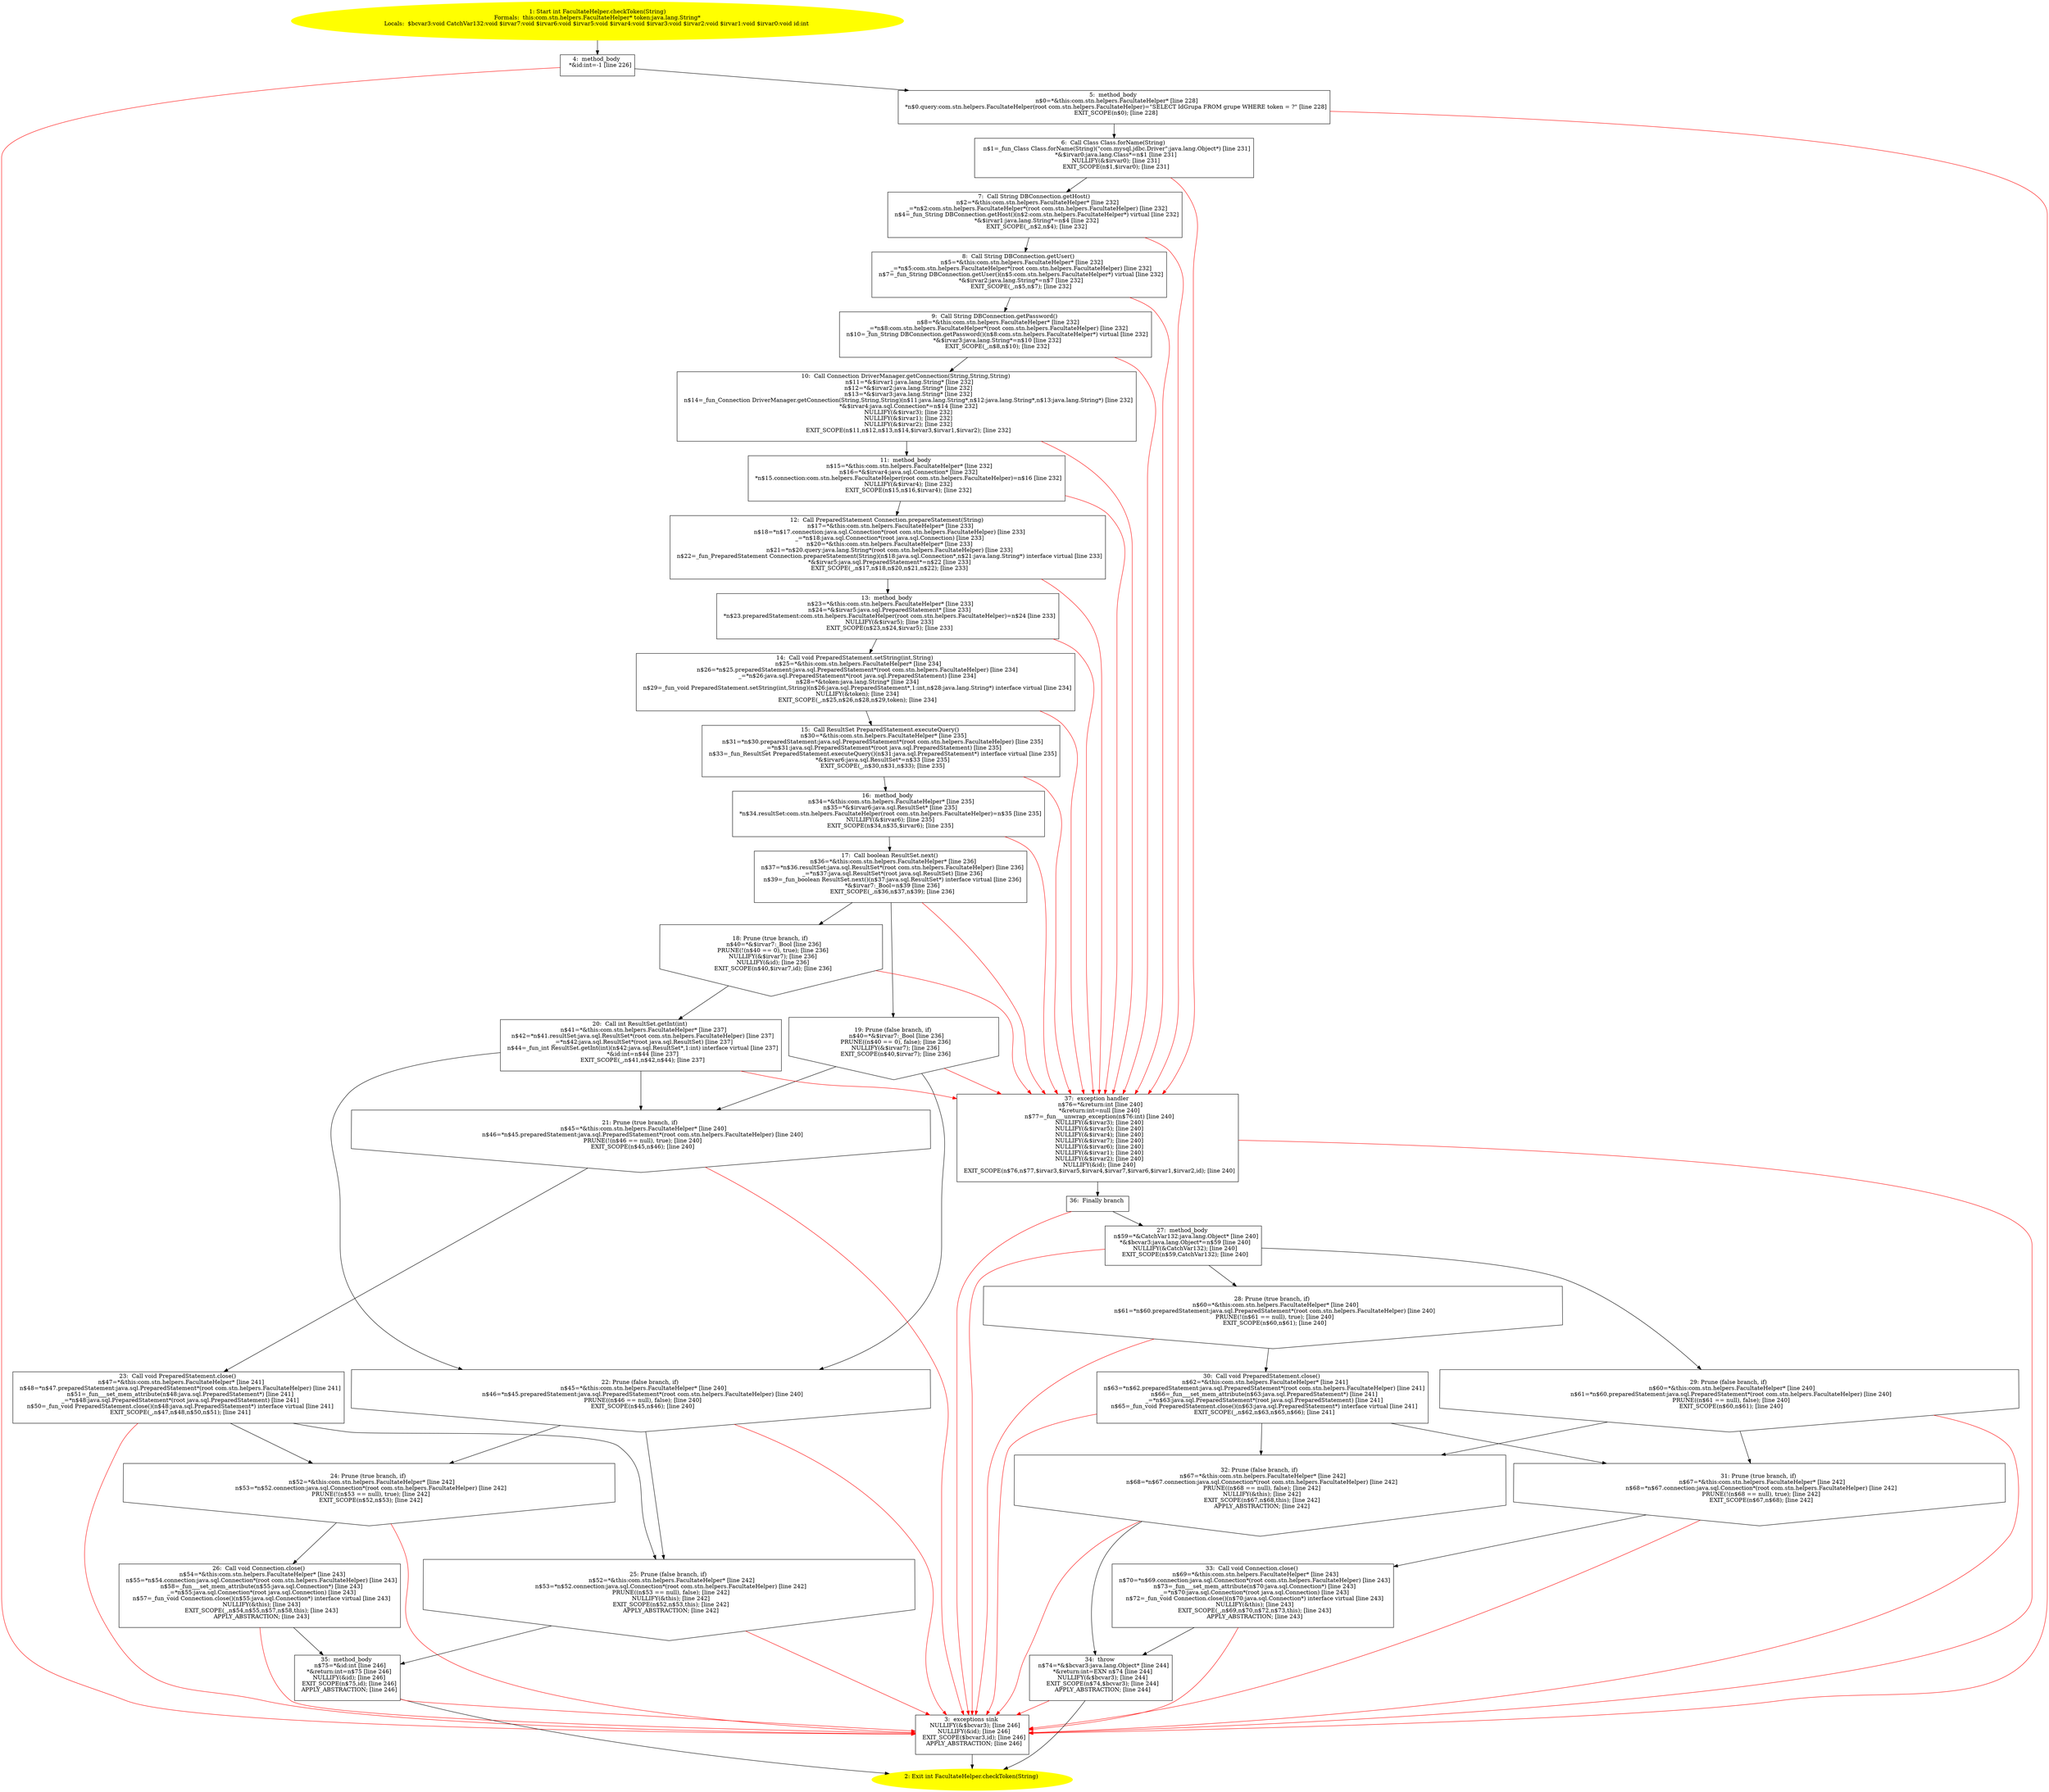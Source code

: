 /* @generated */
digraph cfg {
"com.stn.helpers.FacultateHelper.checkToken(java.lang.String):int.89d42451b448daaa72a2c8d58d5795cf_1" [label="1: Start int FacultateHelper.checkToken(String)\nFormals:  this:com.stn.helpers.FacultateHelper* token:java.lang.String*\nLocals:  $bcvar3:void CatchVar132:void $irvar7:void $irvar6:void $irvar5:void $irvar4:void $irvar3:void $irvar2:void $irvar1:void $irvar0:void id:int \n  " color=yellow style=filled]
	

	 "com.stn.helpers.FacultateHelper.checkToken(java.lang.String):int.89d42451b448daaa72a2c8d58d5795cf_1" -> "com.stn.helpers.FacultateHelper.checkToken(java.lang.String):int.89d42451b448daaa72a2c8d58d5795cf_4" ;
"com.stn.helpers.FacultateHelper.checkToken(java.lang.String):int.89d42451b448daaa72a2c8d58d5795cf_2" [label="2: Exit int FacultateHelper.checkToken(String) \n  " color=yellow style=filled]
	

"com.stn.helpers.FacultateHelper.checkToken(java.lang.String):int.89d42451b448daaa72a2c8d58d5795cf_3" [label="3:  exceptions sink \n   NULLIFY(&$bcvar3); [line 246]\n  NULLIFY(&id); [line 246]\n  EXIT_SCOPE($bcvar3,id); [line 246]\n  APPLY_ABSTRACTION; [line 246]\n " shape="box"]
	

	 "com.stn.helpers.FacultateHelper.checkToken(java.lang.String):int.89d42451b448daaa72a2c8d58d5795cf_3" -> "com.stn.helpers.FacultateHelper.checkToken(java.lang.String):int.89d42451b448daaa72a2c8d58d5795cf_2" ;
"com.stn.helpers.FacultateHelper.checkToken(java.lang.String):int.89d42451b448daaa72a2c8d58d5795cf_4" [label="4:  method_body \n   *&id:int=-1 [line 226]\n " shape="box"]
	

	 "com.stn.helpers.FacultateHelper.checkToken(java.lang.String):int.89d42451b448daaa72a2c8d58d5795cf_4" -> "com.stn.helpers.FacultateHelper.checkToken(java.lang.String):int.89d42451b448daaa72a2c8d58d5795cf_5" ;
	 "com.stn.helpers.FacultateHelper.checkToken(java.lang.String):int.89d42451b448daaa72a2c8d58d5795cf_4" -> "com.stn.helpers.FacultateHelper.checkToken(java.lang.String):int.89d42451b448daaa72a2c8d58d5795cf_3" [color="red" ];
"com.stn.helpers.FacultateHelper.checkToken(java.lang.String):int.89d42451b448daaa72a2c8d58d5795cf_5" [label="5:  method_body \n   n$0=*&this:com.stn.helpers.FacultateHelper* [line 228]\n  *n$0.query:com.stn.helpers.FacultateHelper(root com.stn.helpers.FacultateHelper)=\"SELECT IdGrupa FROM grupe WHERE token = ?\" [line 228]\n  EXIT_SCOPE(n$0); [line 228]\n " shape="box"]
	

	 "com.stn.helpers.FacultateHelper.checkToken(java.lang.String):int.89d42451b448daaa72a2c8d58d5795cf_5" -> "com.stn.helpers.FacultateHelper.checkToken(java.lang.String):int.89d42451b448daaa72a2c8d58d5795cf_6" ;
	 "com.stn.helpers.FacultateHelper.checkToken(java.lang.String):int.89d42451b448daaa72a2c8d58d5795cf_5" -> "com.stn.helpers.FacultateHelper.checkToken(java.lang.String):int.89d42451b448daaa72a2c8d58d5795cf_3" [color="red" ];
"com.stn.helpers.FacultateHelper.checkToken(java.lang.String):int.89d42451b448daaa72a2c8d58d5795cf_6" [label="6:  Call Class Class.forName(String) \n   n$1=_fun_Class Class.forName(String)(\"com.mysql.jdbc.Driver\":java.lang.Object*) [line 231]\n  *&$irvar0:java.lang.Class*=n$1 [line 231]\n  NULLIFY(&$irvar0); [line 231]\n  EXIT_SCOPE(n$1,$irvar0); [line 231]\n " shape="box"]
	

	 "com.stn.helpers.FacultateHelper.checkToken(java.lang.String):int.89d42451b448daaa72a2c8d58d5795cf_6" -> "com.stn.helpers.FacultateHelper.checkToken(java.lang.String):int.89d42451b448daaa72a2c8d58d5795cf_7" ;
	 "com.stn.helpers.FacultateHelper.checkToken(java.lang.String):int.89d42451b448daaa72a2c8d58d5795cf_6" -> "com.stn.helpers.FacultateHelper.checkToken(java.lang.String):int.89d42451b448daaa72a2c8d58d5795cf_37" [color="red" ];
"com.stn.helpers.FacultateHelper.checkToken(java.lang.String):int.89d42451b448daaa72a2c8d58d5795cf_7" [label="7:  Call String DBConnection.getHost() \n   n$2=*&this:com.stn.helpers.FacultateHelper* [line 232]\n  _=*n$2:com.stn.helpers.FacultateHelper*(root com.stn.helpers.FacultateHelper) [line 232]\n  n$4=_fun_String DBConnection.getHost()(n$2:com.stn.helpers.FacultateHelper*) virtual [line 232]\n  *&$irvar1:java.lang.String*=n$4 [line 232]\n  EXIT_SCOPE(_,n$2,n$4); [line 232]\n " shape="box"]
	

	 "com.stn.helpers.FacultateHelper.checkToken(java.lang.String):int.89d42451b448daaa72a2c8d58d5795cf_7" -> "com.stn.helpers.FacultateHelper.checkToken(java.lang.String):int.89d42451b448daaa72a2c8d58d5795cf_8" ;
	 "com.stn.helpers.FacultateHelper.checkToken(java.lang.String):int.89d42451b448daaa72a2c8d58d5795cf_7" -> "com.stn.helpers.FacultateHelper.checkToken(java.lang.String):int.89d42451b448daaa72a2c8d58d5795cf_37" [color="red" ];
"com.stn.helpers.FacultateHelper.checkToken(java.lang.String):int.89d42451b448daaa72a2c8d58d5795cf_8" [label="8:  Call String DBConnection.getUser() \n   n$5=*&this:com.stn.helpers.FacultateHelper* [line 232]\n  _=*n$5:com.stn.helpers.FacultateHelper*(root com.stn.helpers.FacultateHelper) [line 232]\n  n$7=_fun_String DBConnection.getUser()(n$5:com.stn.helpers.FacultateHelper*) virtual [line 232]\n  *&$irvar2:java.lang.String*=n$7 [line 232]\n  EXIT_SCOPE(_,n$5,n$7); [line 232]\n " shape="box"]
	

	 "com.stn.helpers.FacultateHelper.checkToken(java.lang.String):int.89d42451b448daaa72a2c8d58d5795cf_8" -> "com.stn.helpers.FacultateHelper.checkToken(java.lang.String):int.89d42451b448daaa72a2c8d58d5795cf_9" ;
	 "com.stn.helpers.FacultateHelper.checkToken(java.lang.String):int.89d42451b448daaa72a2c8d58d5795cf_8" -> "com.stn.helpers.FacultateHelper.checkToken(java.lang.String):int.89d42451b448daaa72a2c8d58d5795cf_37" [color="red" ];
"com.stn.helpers.FacultateHelper.checkToken(java.lang.String):int.89d42451b448daaa72a2c8d58d5795cf_9" [label="9:  Call String DBConnection.getPassword() \n   n$8=*&this:com.stn.helpers.FacultateHelper* [line 232]\n  _=*n$8:com.stn.helpers.FacultateHelper*(root com.stn.helpers.FacultateHelper) [line 232]\n  n$10=_fun_String DBConnection.getPassword()(n$8:com.stn.helpers.FacultateHelper*) virtual [line 232]\n  *&$irvar3:java.lang.String*=n$10 [line 232]\n  EXIT_SCOPE(_,n$8,n$10); [line 232]\n " shape="box"]
	

	 "com.stn.helpers.FacultateHelper.checkToken(java.lang.String):int.89d42451b448daaa72a2c8d58d5795cf_9" -> "com.stn.helpers.FacultateHelper.checkToken(java.lang.String):int.89d42451b448daaa72a2c8d58d5795cf_10" ;
	 "com.stn.helpers.FacultateHelper.checkToken(java.lang.String):int.89d42451b448daaa72a2c8d58d5795cf_9" -> "com.stn.helpers.FacultateHelper.checkToken(java.lang.String):int.89d42451b448daaa72a2c8d58d5795cf_37" [color="red" ];
"com.stn.helpers.FacultateHelper.checkToken(java.lang.String):int.89d42451b448daaa72a2c8d58d5795cf_10" [label="10:  Call Connection DriverManager.getConnection(String,String,String) \n   n$11=*&$irvar1:java.lang.String* [line 232]\n  n$12=*&$irvar2:java.lang.String* [line 232]\n  n$13=*&$irvar3:java.lang.String* [line 232]\n  n$14=_fun_Connection DriverManager.getConnection(String,String,String)(n$11:java.lang.String*,n$12:java.lang.String*,n$13:java.lang.String*) [line 232]\n  *&$irvar4:java.sql.Connection*=n$14 [line 232]\n  NULLIFY(&$irvar3); [line 232]\n  NULLIFY(&$irvar1); [line 232]\n  NULLIFY(&$irvar2); [line 232]\n  EXIT_SCOPE(n$11,n$12,n$13,n$14,$irvar3,$irvar1,$irvar2); [line 232]\n " shape="box"]
	

	 "com.stn.helpers.FacultateHelper.checkToken(java.lang.String):int.89d42451b448daaa72a2c8d58d5795cf_10" -> "com.stn.helpers.FacultateHelper.checkToken(java.lang.String):int.89d42451b448daaa72a2c8d58d5795cf_11" ;
	 "com.stn.helpers.FacultateHelper.checkToken(java.lang.String):int.89d42451b448daaa72a2c8d58d5795cf_10" -> "com.stn.helpers.FacultateHelper.checkToken(java.lang.String):int.89d42451b448daaa72a2c8d58d5795cf_37" [color="red" ];
"com.stn.helpers.FacultateHelper.checkToken(java.lang.String):int.89d42451b448daaa72a2c8d58d5795cf_11" [label="11:  method_body \n   n$15=*&this:com.stn.helpers.FacultateHelper* [line 232]\n  n$16=*&$irvar4:java.sql.Connection* [line 232]\n  *n$15.connection:com.stn.helpers.FacultateHelper(root com.stn.helpers.FacultateHelper)=n$16 [line 232]\n  NULLIFY(&$irvar4); [line 232]\n  EXIT_SCOPE(n$15,n$16,$irvar4); [line 232]\n " shape="box"]
	

	 "com.stn.helpers.FacultateHelper.checkToken(java.lang.String):int.89d42451b448daaa72a2c8d58d5795cf_11" -> "com.stn.helpers.FacultateHelper.checkToken(java.lang.String):int.89d42451b448daaa72a2c8d58d5795cf_12" ;
	 "com.stn.helpers.FacultateHelper.checkToken(java.lang.String):int.89d42451b448daaa72a2c8d58d5795cf_11" -> "com.stn.helpers.FacultateHelper.checkToken(java.lang.String):int.89d42451b448daaa72a2c8d58d5795cf_37" [color="red" ];
"com.stn.helpers.FacultateHelper.checkToken(java.lang.String):int.89d42451b448daaa72a2c8d58d5795cf_12" [label="12:  Call PreparedStatement Connection.prepareStatement(String) \n   n$17=*&this:com.stn.helpers.FacultateHelper* [line 233]\n  n$18=*n$17.connection:java.sql.Connection*(root com.stn.helpers.FacultateHelper) [line 233]\n  _=*n$18:java.sql.Connection*(root java.sql.Connection) [line 233]\n  n$20=*&this:com.stn.helpers.FacultateHelper* [line 233]\n  n$21=*n$20.query:java.lang.String*(root com.stn.helpers.FacultateHelper) [line 233]\n  n$22=_fun_PreparedStatement Connection.prepareStatement(String)(n$18:java.sql.Connection*,n$21:java.lang.String*) interface virtual [line 233]\n  *&$irvar5:java.sql.PreparedStatement*=n$22 [line 233]\n  EXIT_SCOPE(_,n$17,n$18,n$20,n$21,n$22); [line 233]\n " shape="box"]
	

	 "com.stn.helpers.FacultateHelper.checkToken(java.lang.String):int.89d42451b448daaa72a2c8d58d5795cf_12" -> "com.stn.helpers.FacultateHelper.checkToken(java.lang.String):int.89d42451b448daaa72a2c8d58d5795cf_13" ;
	 "com.stn.helpers.FacultateHelper.checkToken(java.lang.String):int.89d42451b448daaa72a2c8d58d5795cf_12" -> "com.stn.helpers.FacultateHelper.checkToken(java.lang.String):int.89d42451b448daaa72a2c8d58d5795cf_37" [color="red" ];
"com.stn.helpers.FacultateHelper.checkToken(java.lang.String):int.89d42451b448daaa72a2c8d58d5795cf_13" [label="13:  method_body \n   n$23=*&this:com.stn.helpers.FacultateHelper* [line 233]\n  n$24=*&$irvar5:java.sql.PreparedStatement* [line 233]\n  *n$23.preparedStatement:com.stn.helpers.FacultateHelper(root com.stn.helpers.FacultateHelper)=n$24 [line 233]\n  NULLIFY(&$irvar5); [line 233]\n  EXIT_SCOPE(n$23,n$24,$irvar5); [line 233]\n " shape="box"]
	

	 "com.stn.helpers.FacultateHelper.checkToken(java.lang.String):int.89d42451b448daaa72a2c8d58d5795cf_13" -> "com.stn.helpers.FacultateHelper.checkToken(java.lang.String):int.89d42451b448daaa72a2c8d58d5795cf_14" ;
	 "com.stn.helpers.FacultateHelper.checkToken(java.lang.String):int.89d42451b448daaa72a2c8d58d5795cf_13" -> "com.stn.helpers.FacultateHelper.checkToken(java.lang.String):int.89d42451b448daaa72a2c8d58d5795cf_37" [color="red" ];
"com.stn.helpers.FacultateHelper.checkToken(java.lang.String):int.89d42451b448daaa72a2c8d58d5795cf_14" [label="14:  Call void PreparedStatement.setString(int,String) \n   n$25=*&this:com.stn.helpers.FacultateHelper* [line 234]\n  n$26=*n$25.preparedStatement:java.sql.PreparedStatement*(root com.stn.helpers.FacultateHelper) [line 234]\n  _=*n$26:java.sql.PreparedStatement*(root java.sql.PreparedStatement) [line 234]\n  n$28=*&token:java.lang.String* [line 234]\n  n$29=_fun_void PreparedStatement.setString(int,String)(n$26:java.sql.PreparedStatement*,1:int,n$28:java.lang.String*) interface virtual [line 234]\n  NULLIFY(&token); [line 234]\n  EXIT_SCOPE(_,n$25,n$26,n$28,n$29,token); [line 234]\n " shape="box"]
	

	 "com.stn.helpers.FacultateHelper.checkToken(java.lang.String):int.89d42451b448daaa72a2c8d58d5795cf_14" -> "com.stn.helpers.FacultateHelper.checkToken(java.lang.String):int.89d42451b448daaa72a2c8d58d5795cf_15" ;
	 "com.stn.helpers.FacultateHelper.checkToken(java.lang.String):int.89d42451b448daaa72a2c8d58d5795cf_14" -> "com.stn.helpers.FacultateHelper.checkToken(java.lang.String):int.89d42451b448daaa72a2c8d58d5795cf_37" [color="red" ];
"com.stn.helpers.FacultateHelper.checkToken(java.lang.String):int.89d42451b448daaa72a2c8d58d5795cf_15" [label="15:  Call ResultSet PreparedStatement.executeQuery() \n   n$30=*&this:com.stn.helpers.FacultateHelper* [line 235]\n  n$31=*n$30.preparedStatement:java.sql.PreparedStatement*(root com.stn.helpers.FacultateHelper) [line 235]\n  _=*n$31:java.sql.PreparedStatement*(root java.sql.PreparedStatement) [line 235]\n  n$33=_fun_ResultSet PreparedStatement.executeQuery()(n$31:java.sql.PreparedStatement*) interface virtual [line 235]\n  *&$irvar6:java.sql.ResultSet*=n$33 [line 235]\n  EXIT_SCOPE(_,n$30,n$31,n$33); [line 235]\n " shape="box"]
	

	 "com.stn.helpers.FacultateHelper.checkToken(java.lang.String):int.89d42451b448daaa72a2c8d58d5795cf_15" -> "com.stn.helpers.FacultateHelper.checkToken(java.lang.String):int.89d42451b448daaa72a2c8d58d5795cf_16" ;
	 "com.stn.helpers.FacultateHelper.checkToken(java.lang.String):int.89d42451b448daaa72a2c8d58d5795cf_15" -> "com.stn.helpers.FacultateHelper.checkToken(java.lang.String):int.89d42451b448daaa72a2c8d58d5795cf_37" [color="red" ];
"com.stn.helpers.FacultateHelper.checkToken(java.lang.String):int.89d42451b448daaa72a2c8d58d5795cf_16" [label="16:  method_body \n   n$34=*&this:com.stn.helpers.FacultateHelper* [line 235]\n  n$35=*&$irvar6:java.sql.ResultSet* [line 235]\n  *n$34.resultSet:com.stn.helpers.FacultateHelper(root com.stn.helpers.FacultateHelper)=n$35 [line 235]\n  NULLIFY(&$irvar6); [line 235]\n  EXIT_SCOPE(n$34,n$35,$irvar6); [line 235]\n " shape="box"]
	

	 "com.stn.helpers.FacultateHelper.checkToken(java.lang.String):int.89d42451b448daaa72a2c8d58d5795cf_16" -> "com.stn.helpers.FacultateHelper.checkToken(java.lang.String):int.89d42451b448daaa72a2c8d58d5795cf_17" ;
	 "com.stn.helpers.FacultateHelper.checkToken(java.lang.String):int.89d42451b448daaa72a2c8d58d5795cf_16" -> "com.stn.helpers.FacultateHelper.checkToken(java.lang.String):int.89d42451b448daaa72a2c8d58d5795cf_37" [color="red" ];
"com.stn.helpers.FacultateHelper.checkToken(java.lang.String):int.89d42451b448daaa72a2c8d58d5795cf_17" [label="17:  Call boolean ResultSet.next() \n   n$36=*&this:com.stn.helpers.FacultateHelper* [line 236]\n  n$37=*n$36.resultSet:java.sql.ResultSet*(root com.stn.helpers.FacultateHelper) [line 236]\n  _=*n$37:java.sql.ResultSet*(root java.sql.ResultSet) [line 236]\n  n$39=_fun_boolean ResultSet.next()(n$37:java.sql.ResultSet*) interface virtual [line 236]\n  *&$irvar7:_Bool=n$39 [line 236]\n  EXIT_SCOPE(_,n$36,n$37,n$39); [line 236]\n " shape="box"]
	

	 "com.stn.helpers.FacultateHelper.checkToken(java.lang.String):int.89d42451b448daaa72a2c8d58d5795cf_17" -> "com.stn.helpers.FacultateHelper.checkToken(java.lang.String):int.89d42451b448daaa72a2c8d58d5795cf_18" ;
	 "com.stn.helpers.FacultateHelper.checkToken(java.lang.String):int.89d42451b448daaa72a2c8d58d5795cf_17" -> "com.stn.helpers.FacultateHelper.checkToken(java.lang.String):int.89d42451b448daaa72a2c8d58d5795cf_19" ;
	 "com.stn.helpers.FacultateHelper.checkToken(java.lang.String):int.89d42451b448daaa72a2c8d58d5795cf_17" -> "com.stn.helpers.FacultateHelper.checkToken(java.lang.String):int.89d42451b448daaa72a2c8d58d5795cf_37" [color="red" ];
"com.stn.helpers.FacultateHelper.checkToken(java.lang.String):int.89d42451b448daaa72a2c8d58d5795cf_18" [label="18: Prune (true branch, if) \n   n$40=*&$irvar7:_Bool [line 236]\n  PRUNE(!(n$40 == 0), true); [line 236]\n  NULLIFY(&$irvar7); [line 236]\n  NULLIFY(&id); [line 236]\n  EXIT_SCOPE(n$40,$irvar7,id); [line 236]\n " shape="invhouse"]
	

	 "com.stn.helpers.FacultateHelper.checkToken(java.lang.String):int.89d42451b448daaa72a2c8d58d5795cf_18" -> "com.stn.helpers.FacultateHelper.checkToken(java.lang.String):int.89d42451b448daaa72a2c8d58d5795cf_20" ;
	 "com.stn.helpers.FacultateHelper.checkToken(java.lang.String):int.89d42451b448daaa72a2c8d58d5795cf_18" -> "com.stn.helpers.FacultateHelper.checkToken(java.lang.String):int.89d42451b448daaa72a2c8d58d5795cf_37" [color="red" ];
"com.stn.helpers.FacultateHelper.checkToken(java.lang.String):int.89d42451b448daaa72a2c8d58d5795cf_19" [label="19: Prune (false branch, if) \n   n$40=*&$irvar7:_Bool [line 236]\n  PRUNE((n$40 == 0), false); [line 236]\n  NULLIFY(&$irvar7); [line 236]\n  EXIT_SCOPE(n$40,$irvar7); [line 236]\n " shape="invhouse"]
	

	 "com.stn.helpers.FacultateHelper.checkToken(java.lang.String):int.89d42451b448daaa72a2c8d58d5795cf_19" -> "com.stn.helpers.FacultateHelper.checkToken(java.lang.String):int.89d42451b448daaa72a2c8d58d5795cf_21" ;
	 "com.stn.helpers.FacultateHelper.checkToken(java.lang.String):int.89d42451b448daaa72a2c8d58d5795cf_19" -> "com.stn.helpers.FacultateHelper.checkToken(java.lang.String):int.89d42451b448daaa72a2c8d58d5795cf_22" ;
	 "com.stn.helpers.FacultateHelper.checkToken(java.lang.String):int.89d42451b448daaa72a2c8d58d5795cf_19" -> "com.stn.helpers.FacultateHelper.checkToken(java.lang.String):int.89d42451b448daaa72a2c8d58d5795cf_37" [color="red" ];
"com.stn.helpers.FacultateHelper.checkToken(java.lang.String):int.89d42451b448daaa72a2c8d58d5795cf_20" [label="20:  Call int ResultSet.getInt(int) \n   n$41=*&this:com.stn.helpers.FacultateHelper* [line 237]\n  n$42=*n$41.resultSet:java.sql.ResultSet*(root com.stn.helpers.FacultateHelper) [line 237]\n  _=*n$42:java.sql.ResultSet*(root java.sql.ResultSet) [line 237]\n  n$44=_fun_int ResultSet.getInt(int)(n$42:java.sql.ResultSet*,1:int) interface virtual [line 237]\n  *&id:int=n$44 [line 237]\n  EXIT_SCOPE(_,n$41,n$42,n$44); [line 237]\n " shape="box"]
	

	 "com.stn.helpers.FacultateHelper.checkToken(java.lang.String):int.89d42451b448daaa72a2c8d58d5795cf_20" -> "com.stn.helpers.FacultateHelper.checkToken(java.lang.String):int.89d42451b448daaa72a2c8d58d5795cf_21" ;
	 "com.stn.helpers.FacultateHelper.checkToken(java.lang.String):int.89d42451b448daaa72a2c8d58d5795cf_20" -> "com.stn.helpers.FacultateHelper.checkToken(java.lang.String):int.89d42451b448daaa72a2c8d58d5795cf_22" ;
	 "com.stn.helpers.FacultateHelper.checkToken(java.lang.String):int.89d42451b448daaa72a2c8d58d5795cf_20" -> "com.stn.helpers.FacultateHelper.checkToken(java.lang.String):int.89d42451b448daaa72a2c8d58d5795cf_37" [color="red" ];
"com.stn.helpers.FacultateHelper.checkToken(java.lang.String):int.89d42451b448daaa72a2c8d58d5795cf_21" [label="21: Prune (true branch, if) \n   n$45=*&this:com.stn.helpers.FacultateHelper* [line 240]\n  n$46=*n$45.preparedStatement:java.sql.PreparedStatement*(root com.stn.helpers.FacultateHelper) [line 240]\n  PRUNE(!(n$46 == null), true); [line 240]\n  EXIT_SCOPE(n$45,n$46); [line 240]\n " shape="invhouse"]
	

	 "com.stn.helpers.FacultateHelper.checkToken(java.lang.String):int.89d42451b448daaa72a2c8d58d5795cf_21" -> "com.stn.helpers.FacultateHelper.checkToken(java.lang.String):int.89d42451b448daaa72a2c8d58d5795cf_23" ;
	 "com.stn.helpers.FacultateHelper.checkToken(java.lang.String):int.89d42451b448daaa72a2c8d58d5795cf_21" -> "com.stn.helpers.FacultateHelper.checkToken(java.lang.String):int.89d42451b448daaa72a2c8d58d5795cf_3" [color="red" ];
"com.stn.helpers.FacultateHelper.checkToken(java.lang.String):int.89d42451b448daaa72a2c8d58d5795cf_22" [label="22: Prune (false branch, if) \n   n$45=*&this:com.stn.helpers.FacultateHelper* [line 240]\n  n$46=*n$45.preparedStatement:java.sql.PreparedStatement*(root com.stn.helpers.FacultateHelper) [line 240]\n  PRUNE((n$46 == null), false); [line 240]\n  EXIT_SCOPE(n$45,n$46); [line 240]\n " shape="invhouse"]
	

	 "com.stn.helpers.FacultateHelper.checkToken(java.lang.String):int.89d42451b448daaa72a2c8d58d5795cf_22" -> "com.stn.helpers.FacultateHelper.checkToken(java.lang.String):int.89d42451b448daaa72a2c8d58d5795cf_24" ;
	 "com.stn.helpers.FacultateHelper.checkToken(java.lang.String):int.89d42451b448daaa72a2c8d58d5795cf_22" -> "com.stn.helpers.FacultateHelper.checkToken(java.lang.String):int.89d42451b448daaa72a2c8d58d5795cf_25" ;
	 "com.stn.helpers.FacultateHelper.checkToken(java.lang.String):int.89d42451b448daaa72a2c8d58d5795cf_22" -> "com.stn.helpers.FacultateHelper.checkToken(java.lang.String):int.89d42451b448daaa72a2c8d58d5795cf_3" [color="red" ];
"com.stn.helpers.FacultateHelper.checkToken(java.lang.String):int.89d42451b448daaa72a2c8d58d5795cf_23" [label="23:  Call void PreparedStatement.close() \n   n$47=*&this:com.stn.helpers.FacultateHelper* [line 241]\n  n$48=*n$47.preparedStatement:java.sql.PreparedStatement*(root com.stn.helpers.FacultateHelper) [line 241]\n  n$51=_fun___set_mem_attribute(n$48:java.sql.PreparedStatement*) [line 241]\n  _=*n$48:java.sql.PreparedStatement*(root java.sql.PreparedStatement) [line 241]\n  n$50=_fun_void PreparedStatement.close()(n$48:java.sql.PreparedStatement*) interface virtual [line 241]\n  EXIT_SCOPE(_,n$47,n$48,n$50,n$51); [line 241]\n " shape="box"]
	

	 "com.stn.helpers.FacultateHelper.checkToken(java.lang.String):int.89d42451b448daaa72a2c8d58d5795cf_23" -> "com.stn.helpers.FacultateHelper.checkToken(java.lang.String):int.89d42451b448daaa72a2c8d58d5795cf_24" ;
	 "com.stn.helpers.FacultateHelper.checkToken(java.lang.String):int.89d42451b448daaa72a2c8d58d5795cf_23" -> "com.stn.helpers.FacultateHelper.checkToken(java.lang.String):int.89d42451b448daaa72a2c8d58d5795cf_25" ;
	 "com.stn.helpers.FacultateHelper.checkToken(java.lang.String):int.89d42451b448daaa72a2c8d58d5795cf_23" -> "com.stn.helpers.FacultateHelper.checkToken(java.lang.String):int.89d42451b448daaa72a2c8d58d5795cf_3" [color="red" ];
"com.stn.helpers.FacultateHelper.checkToken(java.lang.String):int.89d42451b448daaa72a2c8d58d5795cf_24" [label="24: Prune (true branch, if) \n   n$52=*&this:com.stn.helpers.FacultateHelper* [line 242]\n  n$53=*n$52.connection:java.sql.Connection*(root com.stn.helpers.FacultateHelper) [line 242]\n  PRUNE(!(n$53 == null), true); [line 242]\n  EXIT_SCOPE(n$52,n$53); [line 242]\n " shape="invhouse"]
	

	 "com.stn.helpers.FacultateHelper.checkToken(java.lang.String):int.89d42451b448daaa72a2c8d58d5795cf_24" -> "com.stn.helpers.FacultateHelper.checkToken(java.lang.String):int.89d42451b448daaa72a2c8d58d5795cf_26" ;
	 "com.stn.helpers.FacultateHelper.checkToken(java.lang.String):int.89d42451b448daaa72a2c8d58d5795cf_24" -> "com.stn.helpers.FacultateHelper.checkToken(java.lang.String):int.89d42451b448daaa72a2c8d58d5795cf_3" [color="red" ];
"com.stn.helpers.FacultateHelper.checkToken(java.lang.String):int.89d42451b448daaa72a2c8d58d5795cf_25" [label="25: Prune (false branch, if) \n   n$52=*&this:com.stn.helpers.FacultateHelper* [line 242]\n  n$53=*n$52.connection:java.sql.Connection*(root com.stn.helpers.FacultateHelper) [line 242]\n  PRUNE((n$53 == null), false); [line 242]\n  NULLIFY(&this); [line 242]\n  EXIT_SCOPE(n$52,n$53,this); [line 242]\n  APPLY_ABSTRACTION; [line 242]\n " shape="invhouse"]
	

	 "com.stn.helpers.FacultateHelper.checkToken(java.lang.String):int.89d42451b448daaa72a2c8d58d5795cf_25" -> "com.stn.helpers.FacultateHelper.checkToken(java.lang.String):int.89d42451b448daaa72a2c8d58d5795cf_35" ;
	 "com.stn.helpers.FacultateHelper.checkToken(java.lang.String):int.89d42451b448daaa72a2c8d58d5795cf_25" -> "com.stn.helpers.FacultateHelper.checkToken(java.lang.String):int.89d42451b448daaa72a2c8d58d5795cf_3" [color="red" ];
"com.stn.helpers.FacultateHelper.checkToken(java.lang.String):int.89d42451b448daaa72a2c8d58d5795cf_26" [label="26:  Call void Connection.close() \n   n$54=*&this:com.stn.helpers.FacultateHelper* [line 243]\n  n$55=*n$54.connection:java.sql.Connection*(root com.stn.helpers.FacultateHelper) [line 243]\n  n$58=_fun___set_mem_attribute(n$55:java.sql.Connection*) [line 243]\n  _=*n$55:java.sql.Connection*(root java.sql.Connection) [line 243]\n  n$57=_fun_void Connection.close()(n$55:java.sql.Connection*) interface virtual [line 243]\n  NULLIFY(&this); [line 243]\n  EXIT_SCOPE(_,n$54,n$55,n$57,n$58,this); [line 243]\n  APPLY_ABSTRACTION; [line 243]\n " shape="box"]
	

	 "com.stn.helpers.FacultateHelper.checkToken(java.lang.String):int.89d42451b448daaa72a2c8d58d5795cf_26" -> "com.stn.helpers.FacultateHelper.checkToken(java.lang.String):int.89d42451b448daaa72a2c8d58d5795cf_35" ;
	 "com.stn.helpers.FacultateHelper.checkToken(java.lang.String):int.89d42451b448daaa72a2c8d58d5795cf_26" -> "com.stn.helpers.FacultateHelper.checkToken(java.lang.String):int.89d42451b448daaa72a2c8d58d5795cf_3" [color="red" ];
"com.stn.helpers.FacultateHelper.checkToken(java.lang.String):int.89d42451b448daaa72a2c8d58d5795cf_27" [label="27:  method_body \n   n$59=*&CatchVar132:java.lang.Object* [line 240]\n  *&$bcvar3:java.lang.Object*=n$59 [line 240]\n  NULLIFY(&CatchVar132); [line 240]\n  EXIT_SCOPE(n$59,CatchVar132); [line 240]\n " shape="box"]
	

	 "com.stn.helpers.FacultateHelper.checkToken(java.lang.String):int.89d42451b448daaa72a2c8d58d5795cf_27" -> "com.stn.helpers.FacultateHelper.checkToken(java.lang.String):int.89d42451b448daaa72a2c8d58d5795cf_28" ;
	 "com.stn.helpers.FacultateHelper.checkToken(java.lang.String):int.89d42451b448daaa72a2c8d58d5795cf_27" -> "com.stn.helpers.FacultateHelper.checkToken(java.lang.String):int.89d42451b448daaa72a2c8d58d5795cf_29" ;
	 "com.stn.helpers.FacultateHelper.checkToken(java.lang.String):int.89d42451b448daaa72a2c8d58d5795cf_27" -> "com.stn.helpers.FacultateHelper.checkToken(java.lang.String):int.89d42451b448daaa72a2c8d58d5795cf_3" [color="red" ];
"com.stn.helpers.FacultateHelper.checkToken(java.lang.String):int.89d42451b448daaa72a2c8d58d5795cf_28" [label="28: Prune (true branch, if) \n   n$60=*&this:com.stn.helpers.FacultateHelper* [line 240]\n  n$61=*n$60.preparedStatement:java.sql.PreparedStatement*(root com.stn.helpers.FacultateHelper) [line 240]\n  PRUNE(!(n$61 == null), true); [line 240]\n  EXIT_SCOPE(n$60,n$61); [line 240]\n " shape="invhouse"]
	

	 "com.stn.helpers.FacultateHelper.checkToken(java.lang.String):int.89d42451b448daaa72a2c8d58d5795cf_28" -> "com.stn.helpers.FacultateHelper.checkToken(java.lang.String):int.89d42451b448daaa72a2c8d58d5795cf_30" ;
	 "com.stn.helpers.FacultateHelper.checkToken(java.lang.String):int.89d42451b448daaa72a2c8d58d5795cf_28" -> "com.stn.helpers.FacultateHelper.checkToken(java.lang.String):int.89d42451b448daaa72a2c8d58d5795cf_3" [color="red" ];
"com.stn.helpers.FacultateHelper.checkToken(java.lang.String):int.89d42451b448daaa72a2c8d58d5795cf_29" [label="29: Prune (false branch, if) \n   n$60=*&this:com.stn.helpers.FacultateHelper* [line 240]\n  n$61=*n$60.preparedStatement:java.sql.PreparedStatement*(root com.stn.helpers.FacultateHelper) [line 240]\n  PRUNE((n$61 == null), false); [line 240]\n  EXIT_SCOPE(n$60,n$61); [line 240]\n " shape="invhouse"]
	

	 "com.stn.helpers.FacultateHelper.checkToken(java.lang.String):int.89d42451b448daaa72a2c8d58d5795cf_29" -> "com.stn.helpers.FacultateHelper.checkToken(java.lang.String):int.89d42451b448daaa72a2c8d58d5795cf_31" ;
	 "com.stn.helpers.FacultateHelper.checkToken(java.lang.String):int.89d42451b448daaa72a2c8d58d5795cf_29" -> "com.stn.helpers.FacultateHelper.checkToken(java.lang.String):int.89d42451b448daaa72a2c8d58d5795cf_32" ;
	 "com.stn.helpers.FacultateHelper.checkToken(java.lang.String):int.89d42451b448daaa72a2c8d58d5795cf_29" -> "com.stn.helpers.FacultateHelper.checkToken(java.lang.String):int.89d42451b448daaa72a2c8d58d5795cf_3" [color="red" ];
"com.stn.helpers.FacultateHelper.checkToken(java.lang.String):int.89d42451b448daaa72a2c8d58d5795cf_30" [label="30:  Call void PreparedStatement.close() \n   n$62=*&this:com.stn.helpers.FacultateHelper* [line 241]\n  n$63=*n$62.preparedStatement:java.sql.PreparedStatement*(root com.stn.helpers.FacultateHelper) [line 241]\n  n$66=_fun___set_mem_attribute(n$63:java.sql.PreparedStatement*) [line 241]\n  _=*n$63:java.sql.PreparedStatement*(root java.sql.PreparedStatement) [line 241]\n  n$65=_fun_void PreparedStatement.close()(n$63:java.sql.PreparedStatement*) interface virtual [line 241]\n  EXIT_SCOPE(_,n$62,n$63,n$65,n$66); [line 241]\n " shape="box"]
	

	 "com.stn.helpers.FacultateHelper.checkToken(java.lang.String):int.89d42451b448daaa72a2c8d58d5795cf_30" -> "com.stn.helpers.FacultateHelper.checkToken(java.lang.String):int.89d42451b448daaa72a2c8d58d5795cf_31" ;
	 "com.stn.helpers.FacultateHelper.checkToken(java.lang.String):int.89d42451b448daaa72a2c8d58d5795cf_30" -> "com.stn.helpers.FacultateHelper.checkToken(java.lang.String):int.89d42451b448daaa72a2c8d58d5795cf_32" ;
	 "com.stn.helpers.FacultateHelper.checkToken(java.lang.String):int.89d42451b448daaa72a2c8d58d5795cf_30" -> "com.stn.helpers.FacultateHelper.checkToken(java.lang.String):int.89d42451b448daaa72a2c8d58d5795cf_3" [color="red" ];
"com.stn.helpers.FacultateHelper.checkToken(java.lang.String):int.89d42451b448daaa72a2c8d58d5795cf_31" [label="31: Prune (true branch, if) \n   n$67=*&this:com.stn.helpers.FacultateHelper* [line 242]\n  n$68=*n$67.connection:java.sql.Connection*(root com.stn.helpers.FacultateHelper) [line 242]\n  PRUNE(!(n$68 == null), true); [line 242]\n  EXIT_SCOPE(n$67,n$68); [line 242]\n " shape="invhouse"]
	

	 "com.stn.helpers.FacultateHelper.checkToken(java.lang.String):int.89d42451b448daaa72a2c8d58d5795cf_31" -> "com.stn.helpers.FacultateHelper.checkToken(java.lang.String):int.89d42451b448daaa72a2c8d58d5795cf_33" ;
	 "com.stn.helpers.FacultateHelper.checkToken(java.lang.String):int.89d42451b448daaa72a2c8d58d5795cf_31" -> "com.stn.helpers.FacultateHelper.checkToken(java.lang.String):int.89d42451b448daaa72a2c8d58d5795cf_3" [color="red" ];
"com.stn.helpers.FacultateHelper.checkToken(java.lang.String):int.89d42451b448daaa72a2c8d58d5795cf_32" [label="32: Prune (false branch, if) \n   n$67=*&this:com.stn.helpers.FacultateHelper* [line 242]\n  n$68=*n$67.connection:java.sql.Connection*(root com.stn.helpers.FacultateHelper) [line 242]\n  PRUNE((n$68 == null), false); [line 242]\n  NULLIFY(&this); [line 242]\n  EXIT_SCOPE(n$67,n$68,this); [line 242]\n  APPLY_ABSTRACTION; [line 242]\n " shape="invhouse"]
	

	 "com.stn.helpers.FacultateHelper.checkToken(java.lang.String):int.89d42451b448daaa72a2c8d58d5795cf_32" -> "com.stn.helpers.FacultateHelper.checkToken(java.lang.String):int.89d42451b448daaa72a2c8d58d5795cf_34" ;
	 "com.stn.helpers.FacultateHelper.checkToken(java.lang.String):int.89d42451b448daaa72a2c8d58d5795cf_32" -> "com.stn.helpers.FacultateHelper.checkToken(java.lang.String):int.89d42451b448daaa72a2c8d58d5795cf_3" [color="red" ];
"com.stn.helpers.FacultateHelper.checkToken(java.lang.String):int.89d42451b448daaa72a2c8d58d5795cf_33" [label="33:  Call void Connection.close() \n   n$69=*&this:com.stn.helpers.FacultateHelper* [line 243]\n  n$70=*n$69.connection:java.sql.Connection*(root com.stn.helpers.FacultateHelper) [line 243]\n  n$73=_fun___set_mem_attribute(n$70:java.sql.Connection*) [line 243]\n  _=*n$70:java.sql.Connection*(root java.sql.Connection) [line 243]\n  n$72=_fun_void Connection.close()(n$70:java.sql.Connection*) interface virtual [line 243]\n  NULLIFY(&this); [line 243]\n  EXIT_SCOPE(_,n$69,n$70,n$72,n$73,this); [line 243]\n  APPLY_ABSTRACTION; [line 243]\n " shape="box"]
	

	 "com.stn.helpers.FacultateHelper.checkToken(java.lang.String):int.89d42451b448daaa72a2c8d58d5795cf_33" -> "com.stn.helpers.FacultateHelper.checkToken(java.lang.String):int.89d42451b448daaa72a2c8d58d5795cf_34" ;
	 "com.stn.helpers.FacultateHelper.checkToken(java.lang.String):int.89d42451b448daaa72a2c8d58d5795cf_33" -> "com.stn.helpers.FacultateHelper.checkToken(java.lang.String):int.89d42451b448daaa72a2c8d58d5795cf_3" [color="red" ];
"com.stn.helpers.FacultateHelper.checkToken(java.lang.String):int.89d42451b448daaa72a2c8d58d5795cf_34" [label="34:  throw \n   n$74=*&$bcvar3:java.lang.Object* [line 244]\n  *&return:int=EXN n$74 [line 244]\n  NULLIFY(&$bcvar3); [line 244]\n  EXIT_SCOPE(n$74,$bcvar3); [line 244]\n  APPLY_ABSTRACTION; [line 244]\n " shape="box"]
	

	 "com.stn.helpers.FacultateHelper.checkToken(java.lang.String):int.89d42451b448daaa72a2c8d58d5795cf_34" -> "com.stn.helpers.FacultateHelper.checkToken(java.lang.String):int.89d42451b448daaa72a2c8d58d5795cf_2" ;
	 "com.stn.helpers.FacultateHelper.checkToken(java.lang.String):int.89d42451b448daaa72a2c8d58d5795cf_34" -> "com.stn.helpers.FacultateHelper.checkToken(java.lang.String):int.89d42451b448daaa72a2c8d58d5795cf_3" [color="red" ];
"com.stn.helpers.FacultateHelper.checkToken(java.lang.String):int.89d42451b448daaa72a2c8d58d5795cf_35" [label="35:  method_body \n   n$75=*&id:int [line 246]\n  *&return:int=n$75 [line 246]\n  NULLIFY(&id); [line 246]\n  EXIT_SCOPE(n$75,id); [line 246]\n  APPLY_ABSTRACTION; [line 246]\n " shape="box"]
	

	 "com.stn.helpers.FacultateHelper.checkToken(java.lang.String):int.89d42451b448daaa72a2c8d58d5795cf_35" -> "com.stn.helpers.FacultateHelper.checkToken(java.lang.String):int.89d42451b448daaa72a2c8d58d5795cf_2" ;
	 "com.stn.helpers.FacultateHelper.checkToken(java.lang.String):int.89d42451b448daaa72a2c8d58d5795cf_35" -> "com.stn.helpers.FacultateHelper.checkToken(java.lang.String):int.89d42451b448daaa72a2c8d58d5795cf_3" [color="red" ];
"com.stn.helpers.FacultateHelper.checkToken(java.lang.String):int.89d42451b448daaa72a2c8d58d5795cf_36" [label="36:  Finally branch \n  " shape="box"]
	

	 "com.stn.helpers.FacultateHelper.checkToken(java.lang.String):int.89d42451b448daaa72a2c8d58d5795cf_36" -> "com.stn.helpers.FacultateHelper.checkToken(java.lang.String):int.89d42451b448daaa72a2c8d58d5795cf_27" ;
	 "com.stn.helpers.FacultateHelper.checkToken(java.lang.String):int.89d42451b448daaa72a2c8d58d5795cf_36" -> "com.stn.helpers.FacultateHelper.checkToken(java.lang.String):int.89d42451b448daaa72a2c8d58d5795cf_3" [color="red" ];
"com.stn.helpers.FacultateHelper.checkToken(java.lang.String):int.89d42451b448daaa72a2c8d58d5795cf_37" [label="37:  exception handler \n   n$76=*&return:int [line 240]\n  *&return:int=null [line 240]\n  n$77=_fun___unwrap_exception(n$76:int) [line 240]\n  NULLIFY(&$irvar3); [line 240]\n  NULLIFY(&$irvar5); [line 240]\n  NULLIFY(&$irvar4); [line 240]\n  NULLIFY(&$irvar7); [line 240]\n  NULLIFY(&$irvar6); [line 240]\n  NULLIFY(&$irvar1); [line 240]\n  NULLIFY(&$irvar2); [line 240]\n  NULLIFY(&id); [line 240]\n  EXIT_SCOPE(n$76,n$77,$irvar3,$irvar5,$irvar4,$irvar7,$irvar6,$irvar1,$irvar2,id); [line 240]\n " shape="box"]
	

	 "com.stn.helpers.FacultateHelper.checkToken(java.lang.String):int.89d42451b448daaa72a2c8d58d5795cf_37" -> "com.stn.helpers.FacultateHelper.checkToken(java.lang.String):int.89d42451b448daaa72a2c8d58d5795cf_36" ;
	 "com.stn.helpers.FacultateHelper.checkToken(java.lang.String):int.89d42451b448daaa72a2c8d58d5795cf_37" -> "com.stn.helpers.FacultateHelper.checkToken(java.lang.String):int.89d42451b448daaa72a2c8d58d5795cf_3" [color="red" ];
}
